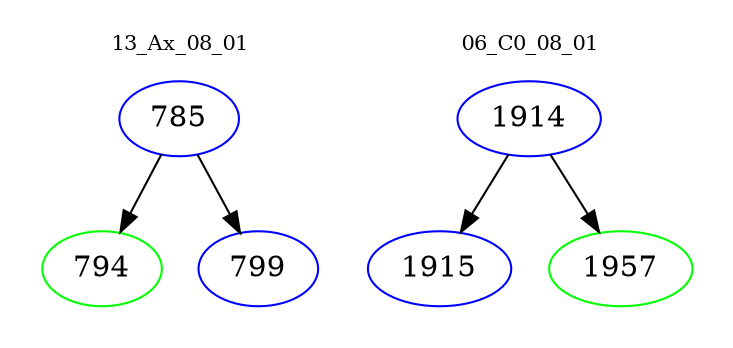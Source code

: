 digraph{
subgraph cluster_0 {
color = white
label = "13_Ax_08_01";
fontsize=10;
T0_785 [label="785", color="blue"]
T0_785 -> T0_794 [color="black"]
T0_794 [label="794", color="green"]
T0_785 -> T0_799 [color="black"]
T0_799 [label="799", color="blue"]
}
subgraph cluster_1 {
color = white
label = "06_C0_08_01";
fontsize=10;
T1_1914 [label="1914", color="blue"]
T1_1914 -> T1_1915 [color="black"]
T1_1915 [label="1915", color="blue"]
T1_1914 -> T1_1957 [color="black"]
T1_1957 [label="1957", color="green"]
}
}
